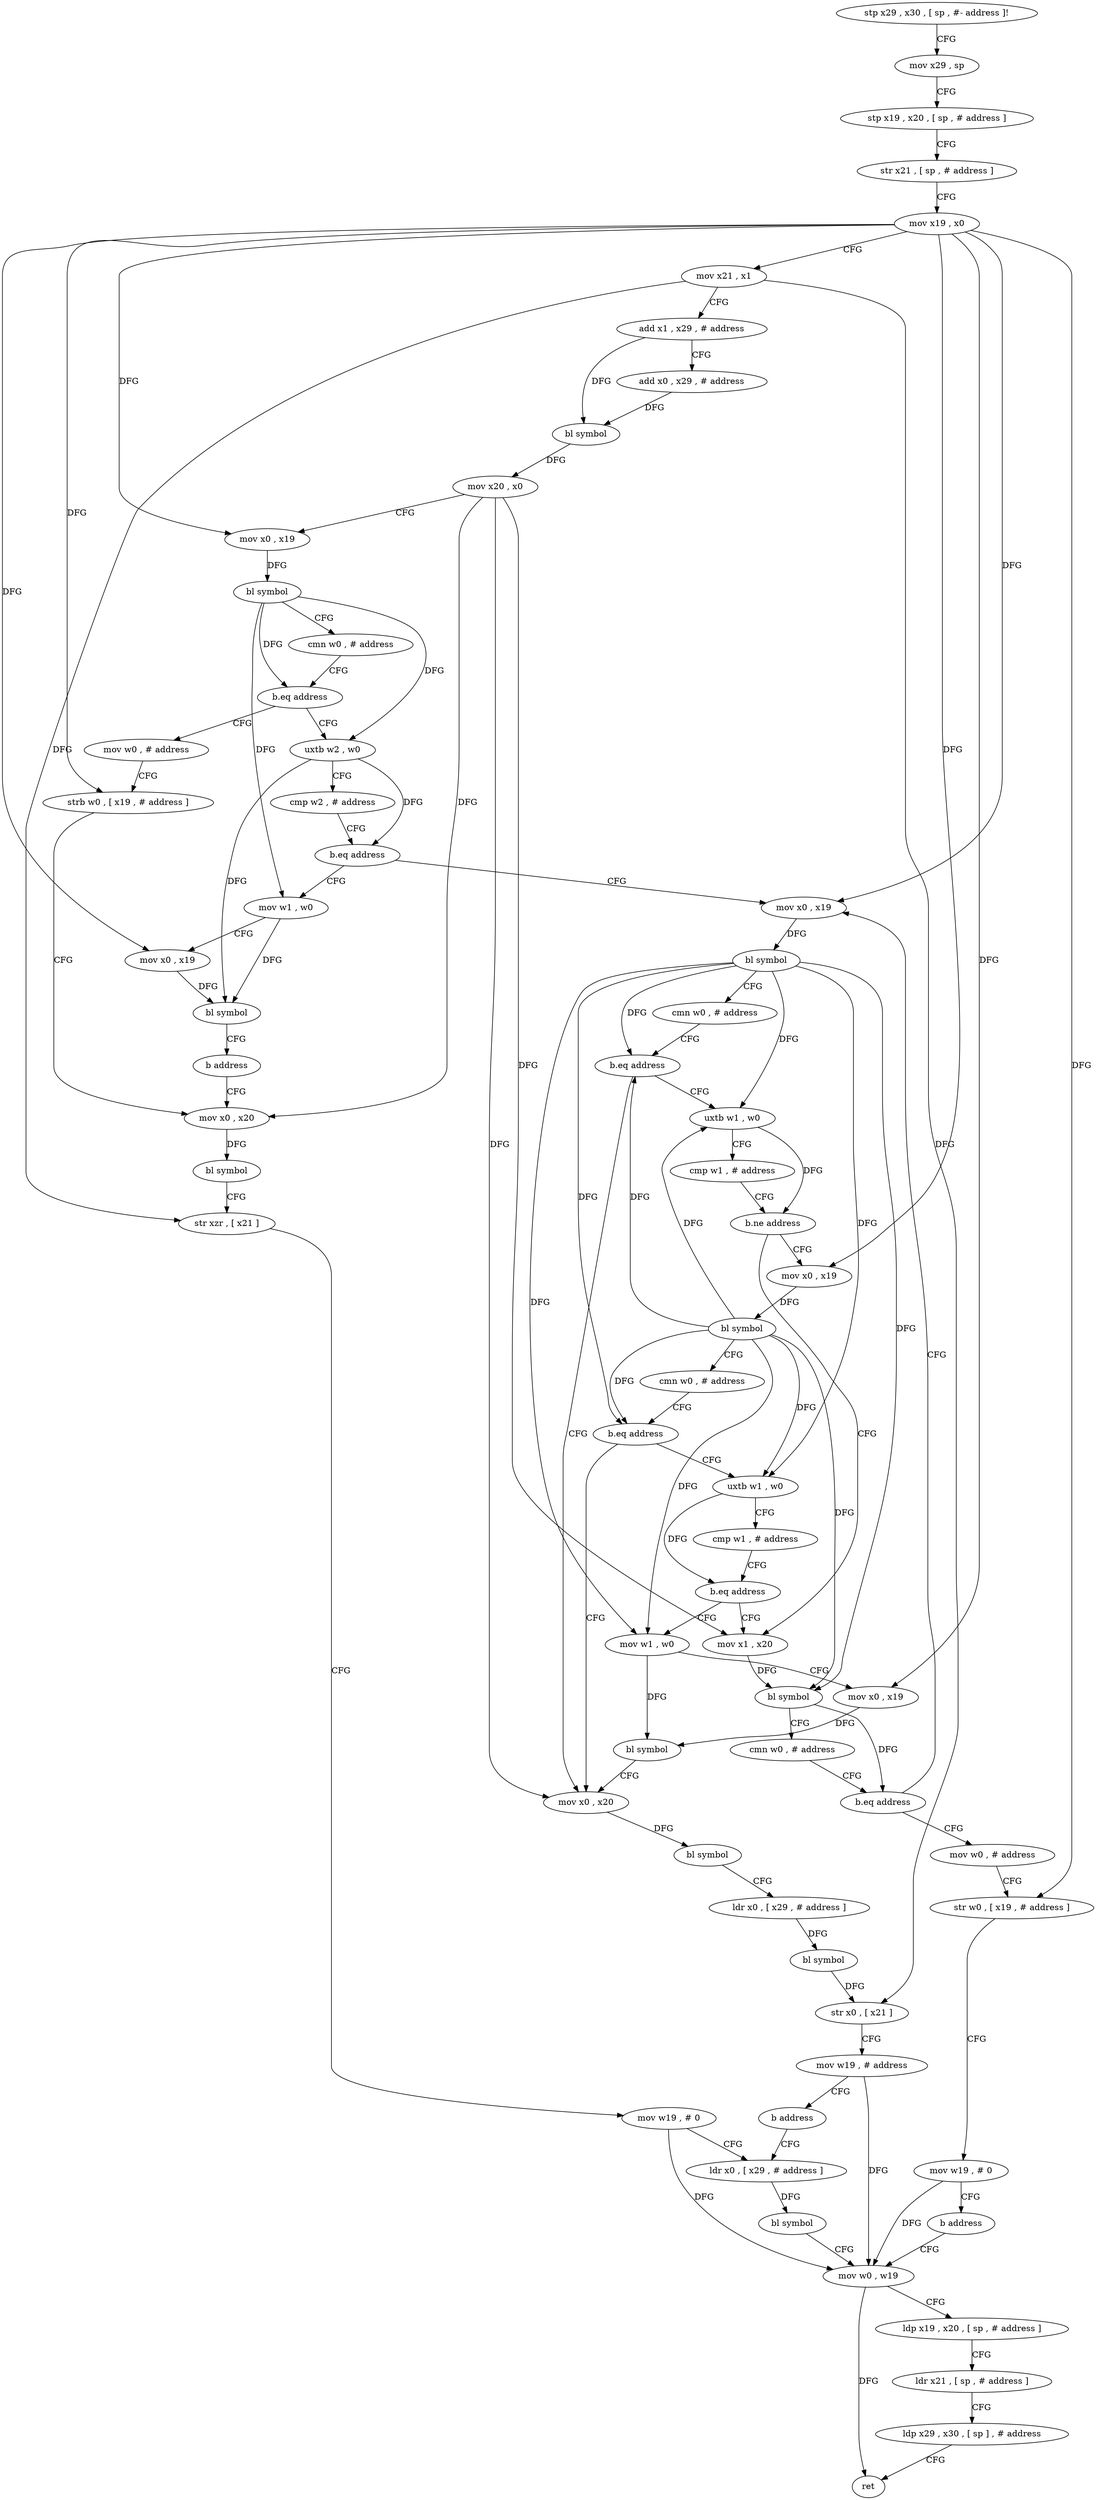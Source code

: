 digraph "func" {
"102888" [label = "stp x29 , x30 , [ sp , #- address ]!" ]
"102892" [label = "mov x29 , sp" ]
"102896" [label = "stp x19 , x20 , [ sp , # address ]" ]
"102900" [label = "str x21 , [ sp , # address ]" ]
"102904" [label = "mov x19 , x0" ]
"102908" [label = "mov x21 , x1" ]
"102912" [label = "add x1 , x29 , # address" ]
"102916" [label = "add x0 , x29 , # address" ]
"102920" [label = "bl symbol" ]
"102924" [label = "mov x20 , x0" ]
"102928" [label = "mov x0 , x19" ]
"102932" [label = "bl symbol" ]
"102936" [label = "cmn w0 , # address" ]
"102940" [label = "b.eq address" ]
"102972" [label = "mov w0 , # address" ]
"102944" [label = "uxtb w2 , w0" ]
"102976" [label = "strb w0 , [ x19 , # address ]" ]
"102980" [label = "mov x0 , x20" ]
"102948" [label = "cmp w2 , # address" ]
"102952" [label = "b.eq address" ]
"103040" [label = "mov x0 , x19" ]
"102956" [label = "mov w1 , w0" ]
"103044" [label = "bl symbol" ]
"103048" [label = "cmn w0 , # address" ]
"103052" [label = "b.eq address" ]
"103108" [label = "mov x0 , x20" ]
"103056" [label = "uxtb w1 , w0" ]
"102960" [label = "mov x0 , x19" ]
"102964" [label = "bl symbol" ]
"102968" [label = "b address" ]
"103112" [label = "bl symbol" ]
"103116" [label = "ldr x0 , [ x29 , # address ]" ]
"103120" [label = "bl symbol" ]
"103124" [label = "str x0 , [ x21 ]" ]
"103128" [label = "mov w19 , # address" ]
"103132" [label = "b address" ]
"102996" [label = "ldr x0 , [ x29 , # address ]" ]
"103060" [label = "cmp w1 , # address" ]
"103064" [label = "b.ne address" ]
"103024" [label = "mov x1 , x20" ]
"103068" [label = "mov x0 , x19" ]
"102984" [label = "bl symbol" ]
"102988" [label = "str xzr , [ x21 ]" ]
"102992" [label = "mov w19 , # 0" ]
"103000" [label = "bl symbol" ]
"103004" [label = "mov w0 , w19" ]
"103028" [label = "bl symbol" ]
"103032" [label = "cmn w0 , # address" ]
"103036" [label = "b.eq address" ]
"103136" [label = "mov w0 , # address" ]
"103072" [label = "bl symbol" ]
"103076" [label = "cmn w0 , # address" ]
"103080" [label = "b.eq address" ]
"103084" [label = "uxtb w1 , w0" ]
"103140" [label = "str w0 , [ x19 , # address ]" ]
"103144" [label = "mov w19 , # 0" ]
"103148" [label = "b address" ]
"103088" [label = "cmp w1 , # address" ]
"103092" [label = "b.eq address" ]
"103096" [label = "mov w1 , w0" ]
"103008" [label = "ldp x19 , x20 , [ sp , # address ]" ]
"103012" [label = "ldr x21 , [ sp , # address ]" ]
"103016" [label = "ldp x29 , x30 , [ sp ] , # address" ]
"103020" [label = "ret" ]
"103100" [label = "mov x0 , x19" ]
"103104" [label = "bl symbol" ]
"102888" -> "102892" [ label = "CFG" ]
"102892" -> "102896" [ label = "CFG" ]
"102896" -> "102900" [ label = "CFG" ]
"102900" -> "102904" [ label = "CFG" ]
"102904" -> "102908" [ label = "CFG" ]
"102904" -> "102928" [ label = "DFG" ]
"102904" -> "102976" [ label = "DFG" ]
"102904" -> "103040" [ label = "DFG" ]
"102904" -> "102960" [ label = "DFG" ]
"102904" -> "103068" [ label = "DFG" ]
"102904" -> "103140" [ label = "DFG" ]
"102904" -> "103100" [ label = "DFG" ]
"102908" -> "102912" [ label = "CFG" ]
"102908" -> "102988" [ label = "DFG" ]
"102908" -> "103124" [ label = "DFG" ]
"102912" -> "102916" [ label = "CFG" ]
"102912" -> "102920" [ label = "DFG" ]
"102916" -> "102920" [ label = "DFG" ]
"102920" -> "102924" [ label = "DFG" ]
"102924" -> "102928" [ label = "CFG" ]
"102924" -> "102980" [ label = "DFG" ]
"102924" -> "103108" [ label = "DFG" ]
"102924" -> "103024" [ label = "DFG" ]
"102928" -> "102932" [ label = "DFG" ]
"102932" -> "102936" [ label = "CFG" ]
"102932" -> "102940" [ label = "DFG" ]
"102932" -> "102944" [ label = "DFG" ]
"102932" -> "102956" [ label = "DFG" ]
"102936" -> "102940" [ label = "CFG" ]
"102940" -> "102972" [ label = "CFG" ]
"102940" -> "102944" [ label = "CFG" ]
"102972" -> "102976" [ label = "CFG" ]
"102944" -> "102948" [ label = "CFG" ]
"102944" -> "102952" [ label = "DFG" ]
"102944" -> "102964" [ label = "DFG" ]
"102976" -> "102980" [ label = "CFG" ]
"102980" -> "102984" [ label = "DFG" ]
"102948" -> "102952" [ label = "CFG" ]
"102952" -> "103040" [ label = "CFG" ]
"102952" -> "102956" [ label = "CFG" ]
"103040" -> "103044" [ label = "DFG" ]
"102956" -> "102960" [ label = "CFG" ]
"102956" -> "102964" [ label = "DFG" ]
"103044" -> "103048" [ label = "CFG" ]
"103044" -> "103052" [ label = "DFG" ]
"103044" -> "103056" [ label = "DFG" ]
"103044" -> "103028" [ label = "DFG" ]
"103044" -> "103080" [ label = "DFG" ]
"103044" -> "103084" [ label = "DFG" ]
"103044" -> "103096" [ label = "DFG" ]
"103048" -> "103052" [ label = "CFG" ]
"103052" -> "103108" [ label = "CFG" ]
"103052" -> "103056" [ label = "CFG" ]
"103108" -> "103112" [ label = "DFG" ]
"103056" -> "103060" [ label = "CFG" ]
"103056" -> "103064" [ label = "DFG" ]
"102960" -> "102964" [ label = "DFG" ]
"102964" -> "102968" [ label = "CFG" ]
"102968" -> "102980" [ label = "CFG" ]
"103112" -> "103116" [ label = "CFG" ]
"103116" -> "103120" [ label = "DFG" ]
"103120" -> "103124" [ label = "DFG" ]
"103124" -> "103128" [ label = "CFG" ]
"103128" -> "103132" [ label = "CFG" ]
"103128" -> "103004" [ label = "DFG" ]
"103132" -> "102996" [ label = "CFG" ]
"102996" -> "103000" [ label = "DFG" ]
"103060" -> "103064" [ label = "CFG" ]
"103064" -> "103024" [ label = "CFG" ]
"103064" -> "103068" [ label = "CFG" ]
"103024" -> "103028" [ label = "DFG" ]
"103068" -> "103072" [ label = "DFG" ]
"102984" -> "102988" [ label = "CFG" ]
"102988" -> "102992" [ label = "CFG" ]
"102992" -> "102996" [ label = "CFG" ]
"102992" -> "103004" [ label = "DFG" ]
"103000" -> "103004" [ label = "CFG" ]
"103004" -> "103008" [ label = "CFG" ]
"103004" -> "103020" [ label = "DFG" ]
"103028" -> "103032" [ label = "CFG" ]
"103028" -> "103036" [ label = "DFG" ]
"103032" -> "103036" [ label = "CFG" ]
"103036" -> "103136" [ label = "CFG" ]
"103036" -> "103040" [ label = "CFG" ]
"103136" -> "103140" [ label = "CFG" ]
"103072" -> "103076" [ label = "CFG" ]
"103072" -> "103052" [ label = "DFG" ]
"103072" -> "103056" [ label = "DFG" ]
"103072" -> "103028" [ label = "DFG" ]
"103072" -> "103080" [ label = "DFG" ]
"103072" -> "103084" [ label = "DFG" ]
"103072" -> "103096" [ label = "DFG" ]
"103076" -> "103080" [ label = "CFG" ]
"103080" -> "103108" [ label = "CFG" ]
"103080" -> "103084" [ label = "CFG" ]
"103084" -> "103088" [ label = "CFG" ]
"103084" -> "103092" [ label = "DFG" ]
"103140" -> "103144" [ label = "CFG" ]
"103144" -> "103148" [ label = "CFG" ]
"103144" -> "103004" [ label = "DFG" ]
"103148" -> "103004" [ label = "CFG" ]
"103088" -> "103092" [ label = "CFG" ]
"103092" -> "103024" [ label = "CFG" ]
"103092" -> "103096" [ label = "CFG" ]
"103096" -> "103100" [ label = "CFG" ]
"103096" -> "103104" [ label = "DFG" ]
"103008" -> "103012" [ label = "CFG" ]
"103012" -> "103016" [ label = "CFG" ]
"103016" -> "103020" [ label = "CFG" ]
"103100" -> "103104" [ label = "DFG" ]
"103104" -> "103108" [ label = "CFG" ]
}
